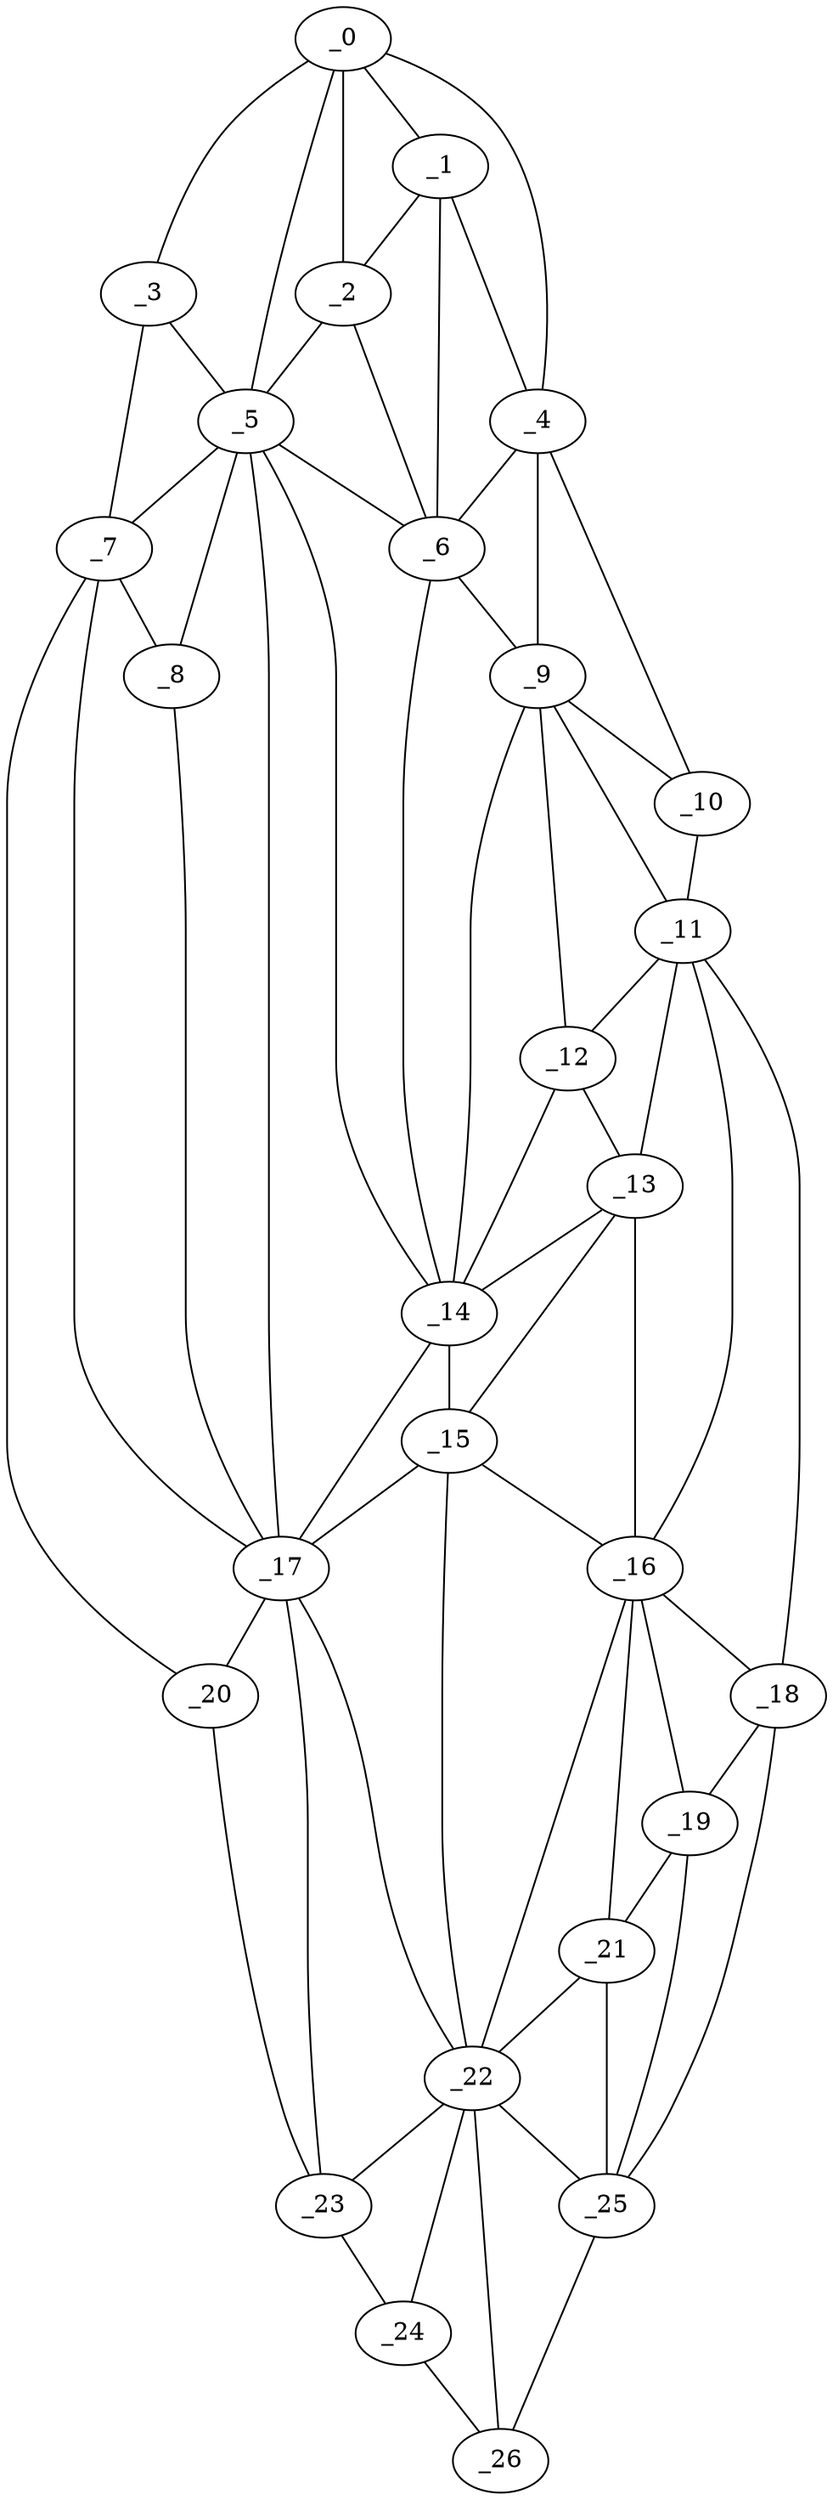 graph "obj3__295.gxl" {
	_0	 [x=6,
		y=72];
	_1	 [x=10,
		y=67];
	_0 -- _1	 [valence=2];
	_2	 [x=16,
		y=66];
	_0 -- _2	 [valence=1];
	_3	 [x=20,
		y=95];
	_0 -- _3	 [valence=1];
	_4	 [x=31,
		y=30];
	_0 -- _4	 [valence=1];
	_5	 [x=31,
		y=85];
	_0 -- _5	 [valence=1];
	_1 -- _2	 [valence=2];
	_1 -- _4	 [valence=2];
	_6	 [x=33,
		y=40];
	_1 -- _6	 [valence=2];
	_2 -- _5	 [valence=2];
	_2 -- _6	 [valence=1];
	_3 -- _5	 [valence=2];
	_7	 [x=36,
		y=99];
	_3 -- _7	 [valence=1];
	_4 -- _6	 [valence=2];
	_9	 [x=41,
		y=28];
	_4 -- _9	 [valence=2];
	_10	 [x=46,
		y=18];
	_4 -- _10	 [valence=1];
	_5 -- _6	 [valence=2];
	_5 -- _7	 [valence=1];
	_8	 [x=39,
		y=94];
	_5 -- _8	 [valence=2];
	_14	 [x=75,
		y=30];
	_5 -- _14	 [valence=2];
	_17	 [x=98,
		y=75];
	_5 -- _17	 [valence=2];
	_6 -- _9	 [valence=2];
	_6 -- _14	 [valence=1];
	_7 -- _8	 [valence=2];
	_7 -- _17	 [valence=2];
	_20	 [x=113,
		y=83];
	_7 -- _20	 [valence=1];
	_8 -- _17	 [valence=1];
	_9 -- _10	 [valence=1];
	_11	 [x=60,
		y=18];
	_9 -- _11	 [valence=1];
	_12	 [x=64,
		y=22];
	_9 -- _12	 [valence=2];
	_9 -- _14	 [valence=2];
	_10 -- _11	 [valence=1];
	_11 -- _12	 [valence=2];
	_13	 [x=72,
		y=26];
	_11 -- _13	 [valence=2];
	_16	 [x=94,
		y=27];
	_11 -- _16	 [valence=2];
	_18	 [x=111,
		y=25];
	_11 -- _18	 [valence=1];
	_12 -- _13	 [valence=1];
	_12 -- _14	 [valence=1];
	_13 -- _14	 [valence=2];
	_15	 [x=84,
		y=30];
	_13 -- _15	 [valence=2];
	_13 -- _16	 [valence=2];
	_14 -- _15	 [valence=2];
	_14 -- _17	 [valence=1];
	_15 -- _16	 [valence=2];
	_15 -- _17	 [valence=2];
	_22	 [x=118,
		y=52];
	_15 -- _22	 [valence=1];
	_16 -- _18	 [valence=2];
	_19	 [x=113,
		y=34];
	_16 -- _19	 [valence=2];
	_21	 [x=117,
		y=41];
	_16 -- _21	 [valence=1];
	_16 -- _22	 [valence=2];
	_17 -- _20	 [valence=2];
	_17 -- _22	 [valence=2];
	_23	 [x=123,
		y=66];
	_17 -- _23	 [valence=2];
	_18 -- _19	 [valence=1];
	_25	 [x=125,
		y=48];
	_18 -- _25	 [valence=1];
	_19 -- _21	 [valence=2];
	_19 -- _25	 [valence=1];
	_20 -- _23	 [valence=1];
	_21 -- _22	 [valence=1];
	_21 -- _25	 [valence=2];
	_22 -- _23	 [valence=2];
	_24	 [x=124,
		y=61];
	_22 -- _24	 [valence=2];
	_22 -- _25	 [valence=2];
	_26	 [x=125,
		y=55];
	_22 -- _26	 [valence=2];
	_23 -- _24	 [valence=1];
	_24 -- _26	 [valence=1];
	_25 -- _26	 [valence=1];
}
